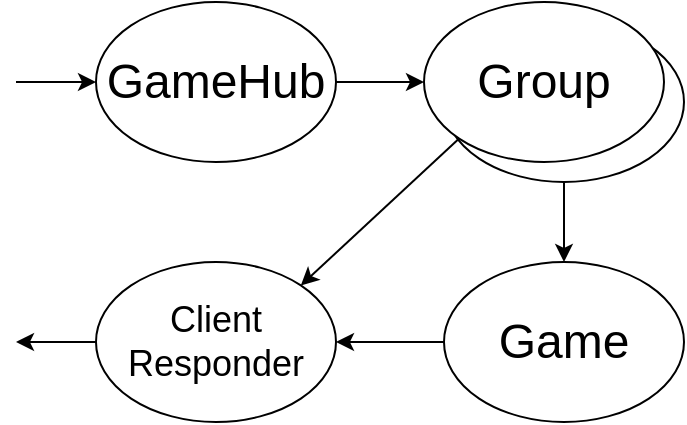 <mxfile version="13.2.4" type="device"><diagram id="IDjC_kxAWpIu6SYJKtMX" name="Page-1"><mxGraphModel dx="1422" dy="745" grid="1" gridSize="10" guides="1" tooltips="1" connect="1" arrows="1" fold="1" page="1" pageScale="1" pageWidth="827" pageHeight="1169" math="0" shadow="0"><root><mxCell id="0"/><mxCell id="1" parent="0"/><mxCell id="5IBApqZLqP4108ylOr7j-3" value="" style="group" vertex="1" connectable="0" parent="1"><mxGeometry x="60" y="20" width="120" height="80" as="geometry"/></mxCell><mxCell id="5IBApqZLqP4108ylOr7j-1" value="" style="ellipse;whiteSpace=wrap;html=1;" vertex="1" parent="5IBApqZLqP4108ylOr7j-3"><mxGeometry width="120" height="80" as="geometry"/></mxCell><mxCell id="5IBApqZLqP4108ylOr7j-2" value="&lt;font style=&quot;font-size: 24px&quot;&gt;GameHub&lt;/font&gt;" style="text;html=1;strokeColor=none;fillColor=none;align=center;verticalAlign=middle;whiteSpace=wrap;rounded=0;" vertex="1" parent="5IBApqZLqP4108ylOr7j-3"><mxGeometry x="40" y="30" width="40" height="20" as="geometry"/></mxCell><mxCell id="5IBApqZLqP4108ylOr7j-5" value="" style="group" vertex="1" connectable="0" parent="1"><mxGeometry x="234" y="30" width="120" height="80" as="geometry"/></mxCell><mxCell id="5IBApqZLqP4108ylOr7j-6" value="" style="ellipse;whiteSpace=wrap;html=1;" vertex="1" parent="5IBApqZLqP4108ylOr7j-5"><mxGeometry width="120" height="80" as="geometry"/></mxCell><mxCell id="5IBApqZLqP4108ylOr7j-7" value="&lt;font style=&quot;font-size: 24px&quot;&gt;Group&lt;/font&gt;" style="text;html=1;strokeColor=none;fillColor=none;align=center;verticalAlign=middle;whiteSpace=wrap;rounded=0;" vertex="1" parent="5IBApqZLqP4108ylOr7j-5"><mxGeometry x="40" y="30" width="40" height="20" as="geometry"/></mxCell><mxCell id="5IBApqZLqP4108ylOr7j-8" value="" style="group" vertex="1" connectable="0" parent="5IBApqZLqP4108ylOr7j-5"><mxGeometry x="-10" y="-10" width="120" height="80" as="geometry"/></mxCell><mxCell id="5IBApqZLqP4108ylOr7j-9" value="" style="ellipse;whiteSpace=wrap;html=1;" vertex="1" parent="5IBApqZLqP4108ylOr7j-8"><mxGeometry width="120" height="80" as="geometry"/></mxCell><mxCell id="5IBApqZLqP4108ylOr7j-10" value="&lt;font style=&quot;font-size: 24px&quot;&gt;Group&lt;/font&gt;" style="text;html=1;strokeColor=none;fillColor=none;align=center;verticalAlign=middle;whiteSpace=wrap;rounded=0;" vertex="1" parent="5IBApqZLqP4108ylOr7j-8"><mxGeometry x="40" y="30" width="40" height="20" as="geometry"/></mxCell><mxCell id="5IBApqZLqP4108ylOr7j-11" value="" style="group" vertex="1" connectable="0" parent="1"><mxGeometry x="60" y="150" width="120" height="80" as="geometry"/></mxCell><mxCell id="5IBApqZLqP4108ylOr7j-12" value="" style="ellipse;whiteSpace=wrap;html=1;" vertex="1" parent="5IBApqZLqP4108ylOr7j-11"><mxGeometry width="120" height="80" as="geometry"/></mxCell><mxCell id="5IBApqZLqP4108ylOr7j-13" value="&lt;font&gt;&lt;font style=&quot;font-size: 18px&quot;&gt;Client&lt;br&gt;Responder&lt;/font&gt;&lt;br&gt;&lt;/font&gt;" style="text;html=1;strokeColor=none;fillColor=none;align=center;verticalAlign=middle;whiteSpace=wrap;rounded=0;" vertex="1" parent="5IBApqZLqP4108ylOr7j-11"><mxGeometry x="40" y="30" width="40" height="20" as="geometry"/></mxCell><mxCell id="5IBApqZLqP4108ylOr7j-14" value="" style="group" vertex="1" connectable="0" parent="1"><mxGeometry x="234" y="150" width="120" height="80" as="geometry"/></mxCell><mxCell id="5IBApqZLqP4108ylOr7j-15" value="" style="ellipse;whiteSpace=wrap;html=1;" vertex="1" parent="5IBApqZLqP4108ylOr7j-14"><mxGeometry width="120" height="80" as="geometry"/></mxCell><mxCell id="5IBApqZLqP4108ylOr7j-16" value="&lt;font style=&quot;font-size: 24px&quot;&gt;Game&lt;/font&gt;" style="text;html=1;strokeColor=none;fillColor=none;align=center;verticalAlign=middle;whiteSpace=wrap;rounded=0;" vertex="1" parent="5IBApqZLqP4108ylOr7j-14"><mxGeometry x="40" y="30" width="40" height="20" as="geometry"/></mxCell><mxCell id="5IBApqZLqP4108ylOr7j-18" value="" style="endArrow=classic;html=1;entryX=0;entryY=0.5;entryDx=0;entryDy=0;" edge="1" parent="1" target="5IBApqZLqP4108ylOr7j-1"><mxGeometry width="50" height="50" relative="1" as="geometry"><mxPoint x="20" y="60" as="sourcePoint"/><mxPoint x="450" y="320" as="targetPoint"/></mxGeometry></mxCell><mxCell id="5IBApqZLqP4108ylOr7j-19" value="" style="endArrow=classic;html=1;entryX=0;entryY=0.5;entryDx=0;entryDy=0;exitX=1;exitY=0.5;exitDx=0;exitDy=0;" edge="1" parent="1" source="5IBApqZLqP4108ylOr7j-1" target="5IBApqZLqP4108ylOr7j-9"><mxGeometry width="50" height="50" relative="1" as="geometry"><mxPoint x="400" y="370" as="sourcePoint"/><mxPoint x="450" y="320" as="targetPoint"/></mxGeometry></mxCell><mxCell id="5IBApqZLqP4108ylOr7j-20" value="" style="endArrow=classic;html=1;exitX=0.5;exitY=1;exitDx=0;exitDy=0;entryX=0.5;entryY=0;entryDx=0;entryDy=0;" edge="1" parent="1" source="5IBApqZLqP4108ylOr7j-6" target="5IBApqZLqP4108ylOr7j-15"><mxGeometry width="50" height="50" relative="1" as="geometry"><mxPoint x="400" y="370" as="sourcePoint"/><mxPoint x="450" y="320" as="targetPoint"/></mxGeometry></mxCell><mxCell id="5IBApqZLqP4108ylOr7j-21" value="" style="endArrow=classic;html=1;entryX=1;entryY=0.5;entryDx=0;entryDy=0;exitX=0;exitY=0.5;exitDx=0;exitDy=0;" edge="1" parent="1" source="5IBApqZLqP4108ylOr7j-15" target="5IBApqZLqP4108ylOr7j-12"><mxGeometry width="50" height="50" relative="1" as="geometry"><mxPoint x="400" y="300" as="sourcePoint"/><mxPoint x="450" y="250" as="targetPoint"/></mxGeometry></mxCell><mxCell id="5IBApqZLqP4108ylOr7j-22" value="" style="endArrow=classic;html=1;exitX=0;exitY=0.5;exitDx=0;exitDy=0;" edge="1" parent="1" source="5IBApqZLqP4108ylOr7j-12"><mxGeometry width="50" height="50" relative="1" as="geometry"><mxPoint x="400" y="300" as="sourcePoint"/><mxPoint x="20" y="190" as="targetPoint"/></mxGeometry></mxCell><mxCell id="5IBApqZLqP4108ylOr7j-23" value="" style="endArrow=classic;html=1;exitX=0;exitY=1;exitDx=0;exitDy=0;entryX=1;entryY=0;entryDx=0;entryDy=0;" edge="1" parent="1" source="5IBApqZLqP4108ylOr7j-9" target="5IBApqZLqP4108ylOr7j-12"><mxGeometry width="50" height="50" relative="1" as="geometry"><mxPoint x="400" y="370" as="sourcePoint"/><mxPoint x="450" y="320" as="targetPoint"/></mxGeometry></mxCell></root></mxGraphModel></diagram></mxfile>